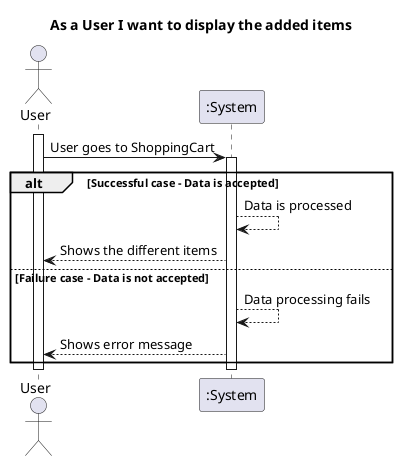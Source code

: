 @startuml
actor User as MD
title As a User I want to display the added items
activate MD

MD -> ":System" : User goes to ShoppingCart
activate ":System"

alt Successful case - Data is accepted

    ":System" --> ":System" : Data is processed
    ":System" --> MD : Shows the different items
else Failure case - Data is not accepted
    ":System" --> ":System" : Data processing fails
    ":System" --> MD : Shows error message
end

deactivate ":System"
deactivate MD
@enduml
